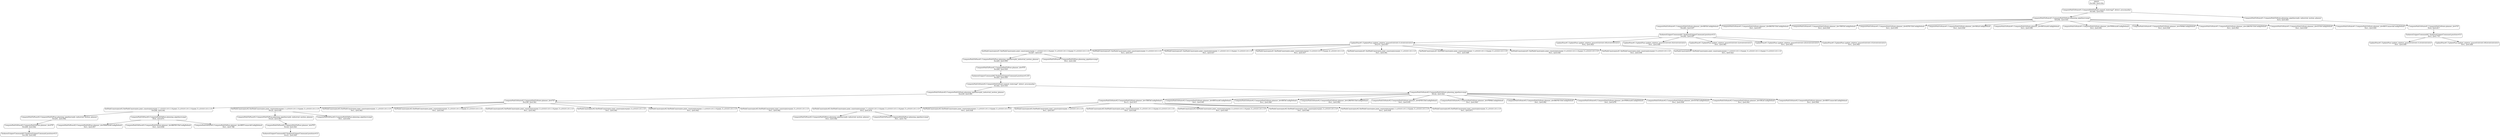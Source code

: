 digraph MCTS {
  node [shape=box, style=rounded];
  0 [label="ROOT
N=300, Q=0.934"];
  1 [label="ComputePathToState#1.ComputePathToState.named_state=gp7_detect_arucomarker
N=300, Q=0.934"];
  2 [label="ComputePathToState#1.ComputePathToState.planning_pipeline=ompl
N=294, Q=0.935"];
  3 [label="ComputePathToState#1.ComputePathToState.planner_id=RRTkConfigDefault
N=283, Q=0.937"];
  4 [label="YaskawaGripperCommand#1.YaskawaGripperCommand.position=0.0
N=282, Q=0.937"];
  5 [label="UpdatePose#1.UpdatePose.update_relative_pose=0.0;0.0;0.11;0.0;0.0;0.0;0.0
N=275, Q=0.937"];
  6 [label="SetPathConstraints#1.SetPathConstraints.joint_constraints=joint_1_s,0.0,0.1,0.1,1.0;joint_3_s,0.0,0.1,0.1,1.0;joint_5_s,0.0,0.1,0.1,1.0
N=267, Q=0.937"];
  7 [label="ComputePathToPose#1.ComputePathToPose.planning_pipeline=pilz_industrial_motion_planner
N=265, Q=0.939"];
  8 [label="ComputePathToPose#1.ComputePathToPose.planner_id=PTP
N=264, Q=0.939"];
  9 [label="YaskawaGripperCommand#2.YaskawaGripperCommand.position=0.235
N=263, Q=0.939"];
  10 [label="ComputePathToState#2.ComputePathToState.named_state=gp7_detect_arucomarker
N=262, Q=0.939"];
  11 [label="ComputePathToState#2.ComputePathToState.planning_pipeline=pilz_industrial_motion_planner
N=239, Q=0.941"];
  12 [label="ComputePathToState#2.ComputePathToState.planner_id=PTP
N=238, Q=0.941"];
  13 [label="SetPathConstraints#2.SetPathConstraints.joint_constraints=joint_1_s,0.0,0.1,0.1,1.0;joint_3_s,0.0,0.1,0.1,1.0;joint_5_s,0.0,0.1,0.1,1.0
N=206, Q=0.941"];
  14 [label="ComputePathToPose#2.ComputePathToPose.planning_pipeline=pilz_industrial_motion_planner
N=201, Q=0.942"];
  15 [label="ComputePathToPose#2.ComputePathToPose.planner_id=PTP
N=200, Q=0.942"];
  16 [label="YaskawaGripperCommand#3.YaskawaGripperCommand.position=0.0
N=199, Q=0.942"];
  17 [label="ComputePathToPose#2.ComputePathToPose.planning_pipeline=ompl
N=4, Q=0.875"];
  18 [label="ComputePathToPose#2.ComputePathToPose.planner_id=PRMstarkConfigDefault
N=1, Q=0.937"];
  19 [label="ComputePathToPose#2.ComputePathToPose.planner_id=BKPIECEkConfigDefault
N=1, Q=0.838"];
  20 [label="ComputePathToPose#2.ComputePathToPose.planner_id=RRTConnectkConfigDefault
N=1, Q=0.788"];
  21 [label="SetPathConstraints#2.SetPathConstraints.joint_constraints=joint_1_s,0.0,0.1,0.1,1.0;joint_3_s,0.0,0.1,0.1,1.0
N=25, Q=0.939"];
  22 [label="ComputePathToPose#2.ComputePathToPose.planning_pipeline=pilz_industrial_motion_planner
N=23, Q=0.943"];
  23 [label="ComputePathToPose#2.ComputePathToPose.planner_id=PTP
N=22, Q=0.943"];
  24 [label="YaskawaGripperCommand#3.YaskawaGripperCommand.position=0.0
N=21, Q=0.943"];
  25 [label="ComputePathToPose#2.ComputePathToPose.planning_pipeline=ompl
N=1, Q=0.850"];
  26 [label="SetPathConstraints#2.SetPathConstraints.joint_constraints=joint_1_s,0.0,0.1,0.1,1.0
N=1, Q=0.943"];
  27 [label="SetPathConstraints#2.SetPathConstraints.joint_constraints=joint_3_s,0.0,0.1,0.1,1.0;joint_6_s,0.0,0.1,0.1,1.0
N=1, Q=0.941"];
  28 [label="SetPathConstraints#2.SetPathConstraints.joint_constraints=joint_3_s,0.0,0.1,0.1,1.0;joint_5_s,0.0,0.1,0.1,1.0
N=1, Q=0.942"];
  29 [label="SetPathConstraints#2.SetPathConstraints.joint_constraints=joint_3_s,0.0,0.1,0.1,1.0
N=1, Q=0.943"];
  30 [label="SetPathConstraints#2.SetPathConstraints.joint_constraints=joint_1_s,0.0,0.1,0.1,1.0;joint_5_s,0.0,0.1,0.1,1.0
N=1, Q=0.942"];
  31 [label="SetPathConstraints#2.SetPathConstraints.joint_constraints=joint_5_s,0.0,0.1,0.1,1.0
N=1, Q=0.942"];
  32 [label="ComputePathToState#2.ComputePathToState.planning_pipeline=ompl
N=22, Q=0.924"];
  33 [label="ComputePathToState#2.ComputePathToState.planner_id=TRRTkConfigDefault
N=11, Q=0.915"];
  34 [label="SetPathConstraints#2.SetPathConstraints.joint_constraints=joint_1_s,0.0,0.1,0.1,1.0;joint_3_s,0.0,0.1,0.1,1.0;joint_5_s,0.0,0.1,0.1,1.0
N=3, Q=0.878"];
  35 [label="ComputePathToPose#2.ComputePathToPose.planning_pipeline=pilz_industrial_motion_planner
N=1, Q=0.942"];
  36 [label="ComputePathToPose#2.ComputePathToPose.planning_pipeline=ompl
N=1, Q=0.750"];
  37 [label="SetPathConstraints#2.SetPathConstraints.joint_constraints=joint_1_s,0.0,0.1,0.1,1.0;joint_3_s,0.0,0.1,0.1,1.0
N=1, Q=0.936"];
  38 [label="SetPathConstraints#2.SetPathConstraints.joint_constraints=joint_1_s,0.0,0.1,0.1,1.0
N=1, Q=0.937"];
  39 [label="SetPathConstraints#2.SetPathConstraints.joint_constraints=joint_3_s,0.0,0.1,0.1,1.0;joint_6_s,0.0,0.1,0.1,1.0
N=1, Q=0.926"];
  40 [label="SetPathConstraints#2.SetPathConstraints.joint_constraints=joint_3_s,0.0,0.1,0.1,1.0;joint_5_s,0.0,0.1,0.1,1.0
N=1, Q=0.938"];
  41 [label="SetPathConstraints#2.SetPathConstraints.joint_constraints=joint_3_s,0.0,0.1,0.1,1.0
N=1, Q=0.940"];
  42 [label="SetPathConstraints#2.SetPathConstraints.joint_constraints=joint_1_s,0.0,0.1,0.1,1.0;joint_5_s,0.0,0.1,0.1,1.0
N=1, Q=0.938"];
  43 [label="SetPathConstraints#2.SetPathConstraints.joint_constraints=joint_5_s,0.0,0.1,0.1,1.0
N=1, Q=0.873"];
  44 [label="ComputePathToState#2.ComputePathToState.planner_id=RRTstarkConfigDefault
N=1, Q=0.941"];
  45 [label="ComputePathToState#2.ComputePathToState.planner_id=RRTkConfigDefault
N=1, Q=0.940"];
  46 [label="ComputePathToState#2.ComputePathToState.planner_id=LBKPIECEkConfigDefault
N=1, Q=0.942"];
  47 [label="ComputePathToState#2.ComputePathToState.planner_id=KPIECEkConfigDefault
N=1, Q=0.918"];
  48 [label="ComputePathToState#2.ComputePathToState.planner_id=PRMkConfigDefault
N=1, Q=0.943"];
  49 [label="ComputePathToState#2.ComputePathToState.planner_id=BKPIECEkConfigDefault
N=1, Q=0.942"];
  50 [label="ComputePathToState#2.ComputePathToState.planner_id=PRMstarkConfigDefault
N=1, Q=0.878"];
  51 [label="ComputePathToState#2.ComputePathToState.planner_id=ESTkConfigDefault
N=1, Q=0.938"];
  52 [label="ComputePathToState#2.ComputePathToState.planner_id=SBLkConfigDefault
N=1, Q=0.941"];
  53 [label="ComputePathToState#2.ComputePathToState.planner_id=RRTConnectkConfigDefault
N=1, Q=0.944"];
  54 [label="ComputePathToPose#1.ComputePathToPose.planning_pipeline=ompl
N=1, Q=0.300"];
  55 [label="SetPathConstraints#1.SetPathConstraints.joint_constraints=joint_3_s,0.0,0.1,0.1,1.0
N=1, Q=0.937"];
  56 [label="SetPathConstraints#1.SetPathConstraints.joint_constraints=joint_1_s,0.0,0.1,0.1,1.0;joint_3_s,0.0,0.1,0.1,1.0
N=1, Q=0.937"];
  57 [label="SetPathConstraints#1.SetPathConstraints.joint_constraints=joint_3_s,0.0,0.1,0.1,1.0;joint_6_s,0.0,0.1,0.1,1.0
N=1, Q=0.937"];
  58 [label="SetPathConstraints#1.SetPathConstraints.joint_constraints=joint_1_s,0.0,0.1,0.1,1.0
N=1, Q=0.941"];
  59 [label="SetPathConstraints#1.SetPathConstraints.joint_constraints=joint_1_s,0.0,0.1,0.1,1.0;joint_5_s,0.0,0.1,0.1,1.0
N=1, Q=0.989"];
  60 [label="SetPathConstraints#1.SetPathConstraints.joint_constraints=joint_3_s,0.0,0.1,0.1,1.0;joint_5_s,0.0,0.1,0.1,1.0
N=1, Q=0.938"];
  61 [label="SetPathConstraints#1.SetPathConstraints.joint_constraints=joint_5_s,0.0,0.1,0.1,1.0
N=1, Q=0.939"];
  62 [label="UpdatePose#1.UpdatePose.update_relative_pose=0.0;0.0;0.105;0.0;0.0;0.0;0.0
N=2, Q=0.924"];
  63 [label="SetPathConstraints#1.SetPathConstraints.joint_constraints=joint_1_s,0.0,0.1,0.1,1.0;joint_3_s,0.0,0.1,0.1,1.0;joint_5_s,0.0,0.1,0.1,1.0
N=1, Q=0.924"];
  64 [label="UpdatePose#1.UpdatePose.update_relative_pose=0.0;0.0;0.10;0.0;0.0;0.0;0.0
N=1, Q=0.939"];
  65 [label="UpdatePose#1.UpdatePose.update_relative_pose=0.0;0.0;0.12;0.0;0.0;0.0;0.0
N=1, Q=0.943"];
  66 [label="UpdatePose#1.UpdatePose.update_relative_pose=0.0;0.0;0.125;0.0;0.0;0.0;0.0
N=1, Q=0.943"];
  67 [label="UpdatePose#1.UpdatePose.update_relative_pose=0.0;0.0;0.115;0.0;0.0;0.0;0.0
N=1, Q=0.943"];
  68 [label="ComputePathToState#1.ComputePathToState.planner_id=BKPIECEkConfigDefault
N=1, Q=0.937"];
  69 [label="ComputePathToState#1.ComputePathToState.planner_id=TRRTkConfigDefault
N=1, Q=0.936"];
  70 [label="ComputePathToState#1.ComputePathToState.planner_id=KPIECEkConfigDefault
N=1, Q=0.939"];
  71 [label="ComputePathToState#1.ComputePathToState.planner_id=SBLkConfigDefault
N=1, Q=0.936"];
  72 [label="ComputePathToState#1.ComputePathToState.planner_id=RRTstarkConfigDefault
N=1, Q=0.938"];
  73 [label="ComputePathToState#1.ComputePathToState.planner_id=PRMstarkConfigDefault
N=1, Q=0.941"];
  74 [label="ComputePathToState#1.ComputePathToState.planner_id=PRMkConfigDefault
N=1, Q=0.938"];
  75 [label="ComputePathToState#1.ComputePathToState.planner_id=LBKPIECEkConfigDefault
N=1, Q=0.943"];
  76 [label="ComputePathToState#1.ComputePathToState.planner_id=ESTkConfigDefault
N=1, Q=0.939"];
  77 [label="ComputePathToState#1.ComputePathToState.planner_id=RRTConnectkConfigDefault
N=1, Q=0.450"];
  78 [label="ComputePathToState#1.ComputePathToState.planning_pipeline=pilz_industrial_motion_planner
N=5, Q=0.841"];
  79 [label="ComputePathToState#1.ComputePathToState.planner_id=PTP
N=4, Q=0.817"];
  80 [label="YaskawaGripperCommand#1.YaskawaGripperCommand.position=0.0
N=3, Q=0.776"];
  81 [label="UpdatePose#1.UpdatePose.update_relative_pose=0.0;0.0;0.11;0.0;0.0;0.0;0.0
N=1, Q=0.939"];
  82 [label="UpdatePose#1.UpdatePose.update_relative_pose=0.0;0.0;0.105;0.0;0.0;0.0;0.0
N=1, Q=0.449"];
  0 -> 1;
  1 -> 2;
  2 -> 3;
  3 -> 4;
  4 -> 5;
  5 -> 6;
  6 -> 7;
  7 -> 8;
  8 -> 9;
  9 -> 10;
  10 -> 11;
  11 -> 12;
  12 -> 13;
  13 -> 14;
  14 -> 15;
  15 -> 16;
  13 -> 17;
  17 -> 18;
  17 -> 19;
  17 -> 20;
  12 -> 21;
  21 -> 22;
  22 -> 23;
  23 -> 24;
  21 -> 25;
  12 -> 26;
  12 -> 27;
  12 -> 28;
  12 -> 29;
  12 -> 30;
  12 -> 31;
  10 -> 32;
  32 -> 33;
  33 -> 34;
  34 -> 35;
  34 -> 36;
  33 -> 37;
  33 -> 38;
  33 -> 39;
  33 -> 40;
  33 -> 41;
  33 -> 42;
  33 -> 43;
  32 -> 44;
  32 -> 45;
  32 -> 46;
  32 -> 47;
  32 -> 48;
  32 -> 49;
  32 -> 50;
  32 -> 51;
  32 -> 52;
  32 -> 53;
  6 -> 54;
  5 -> 55;
  5 -> 56;
  5 -> 57;
  5 -> 58;
  5 -> 59;
  5 -> 60;
  5 -> 61;
  4 -> 62;
  62 -> 63;
  4 -> 64;
  4 -> 65;
  4 -> 66;
  4 -> 67;
  2 -> 68;
  2 -> 69;
  2 -> 70;
  2 -> 71;
  2 -> 72;
  2 -> 73;
  2 -> 74;
  2 -> 75;
  2 -> 76;
  2 -> 77;
  1 -> 78;
  78 -> 79;
  79 -> 80;
  80 -> 81;
  80 -> 82;
}
